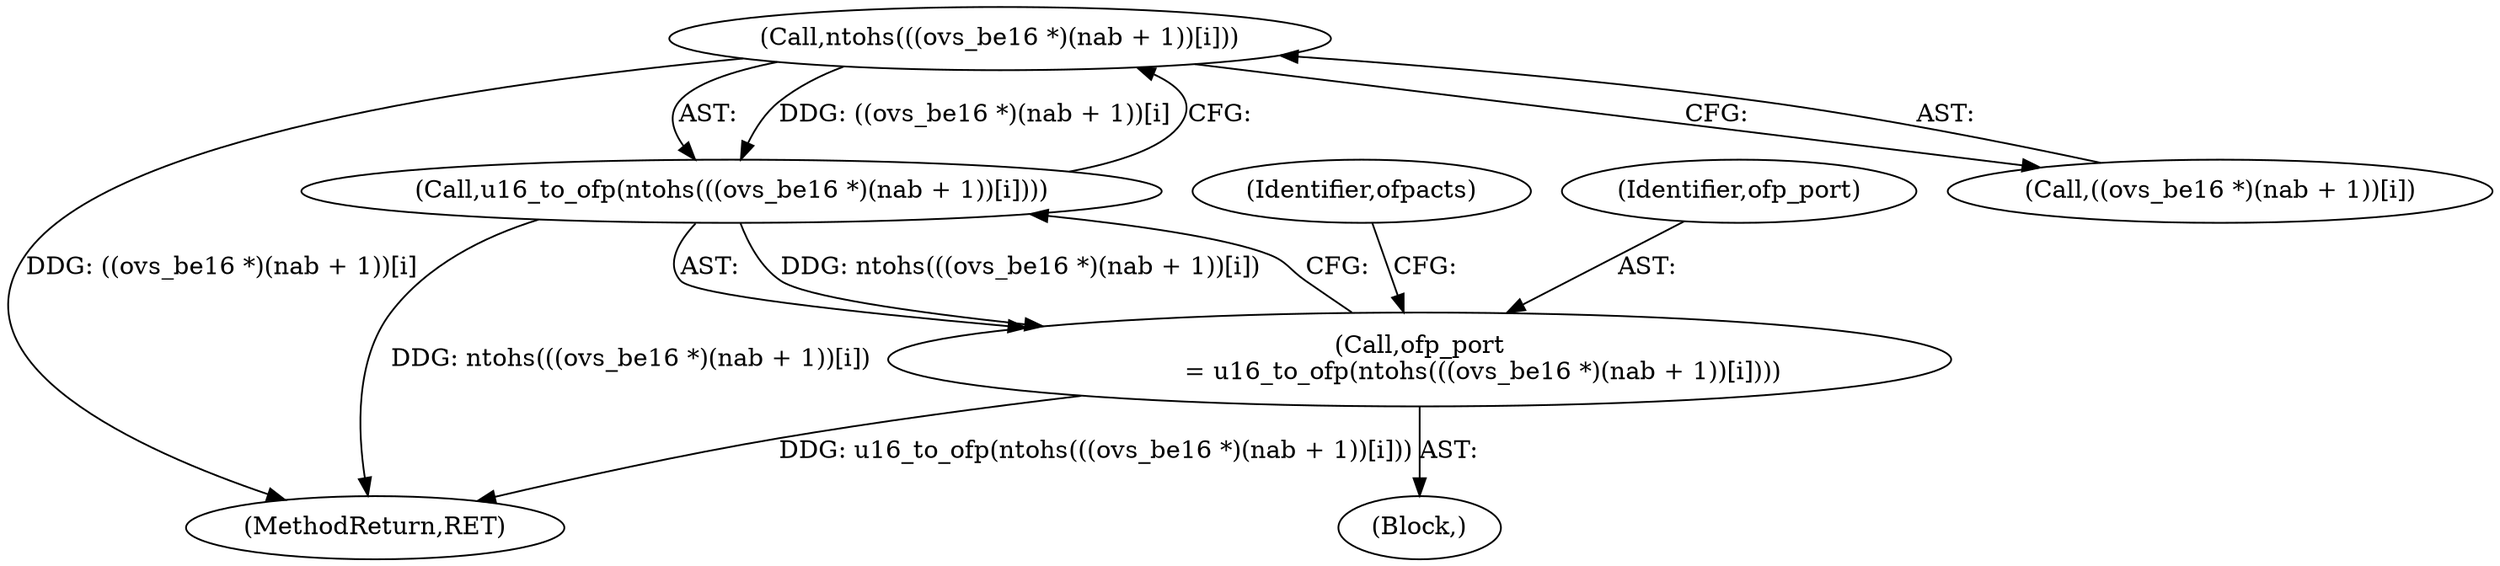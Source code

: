 digraph "0_ovs_9237a63c47bd314b807cda0bd2216264e82edbe8@array" {
"1000380" [label="(Call,ntohs(((ovs_be16 *)(nab + 1))[i]))"];
"1000379" [label="(Call,u16_to_ofp(ntohs(((ovs_be16 *)(nab + 1))[i])))"];
"1000377" [label="(Call,ofp_port\n                = u16_to_ofp(ntohs(((ovs_be16 *)(nab + 1))[i])))"];
"1000389" [label="(Identifier,ofpacts)"];
"1000415" [label="(MethodReturn,RET)"];
"1000379" [label="(Call,u16_to_ofp(ntohs(((ovs_be16 *)(nab + 1))[i])))"];
"1000380" [label="(Call,ntohs(((ovs_be16 *)(nab + 1))[i]))"];
"1000378" [label="(Identifier,ofp_port)"];
"1000381" [label="(Call,((ovs_be16 *)(nab + 1))[i])"];
"1000377" [label="(Call,ofp_port\n                = u16_to_ofp(ntohs(((ovs_be16 *)(nab + 1))[i])))"];
"1000375" [label="(Block,)"];
"1000380" -> "1000379"  [label="AST: "];
"1000380" -> "1000381"  [label="CFG: "];
"1000381" -> "1000380"  [label="AST: "];
"1000379" -> "1000380"  [label="CFG: "];
"1000380" -> "1000415"  [label="DDG: ((ovs_be16 *)(nab + 1))[i]"];
"1000380" -> "1000379"  [label="DDG: ((ovs_be16 *)(nab + 1))[i]"];
"1000379" -> "1000377"  [label="AST: "];
"1000377" -> "1000379"  [label="CFG: "];
"1000379" -> "1000415"  [label="DDG: ntohs(((ovs_be16 *)(nab + 1))[i])"];
"1000379" -> "1000377"  [label="DDG: ntohs(((ovs_be16 *)(nab + 1))[i])"];
"1000377" -> "1000375"  [label="AST: "];
"1000378" -> "1000377"  [label="AST: "];
"1000389" -> "1000377"  [label="CFG: "];
"1000377" -> "1000415"  [label="DDG: u16_to_ofp(ntohs(((ovs_be16 *)(nab + 1))[i]))"];
}
